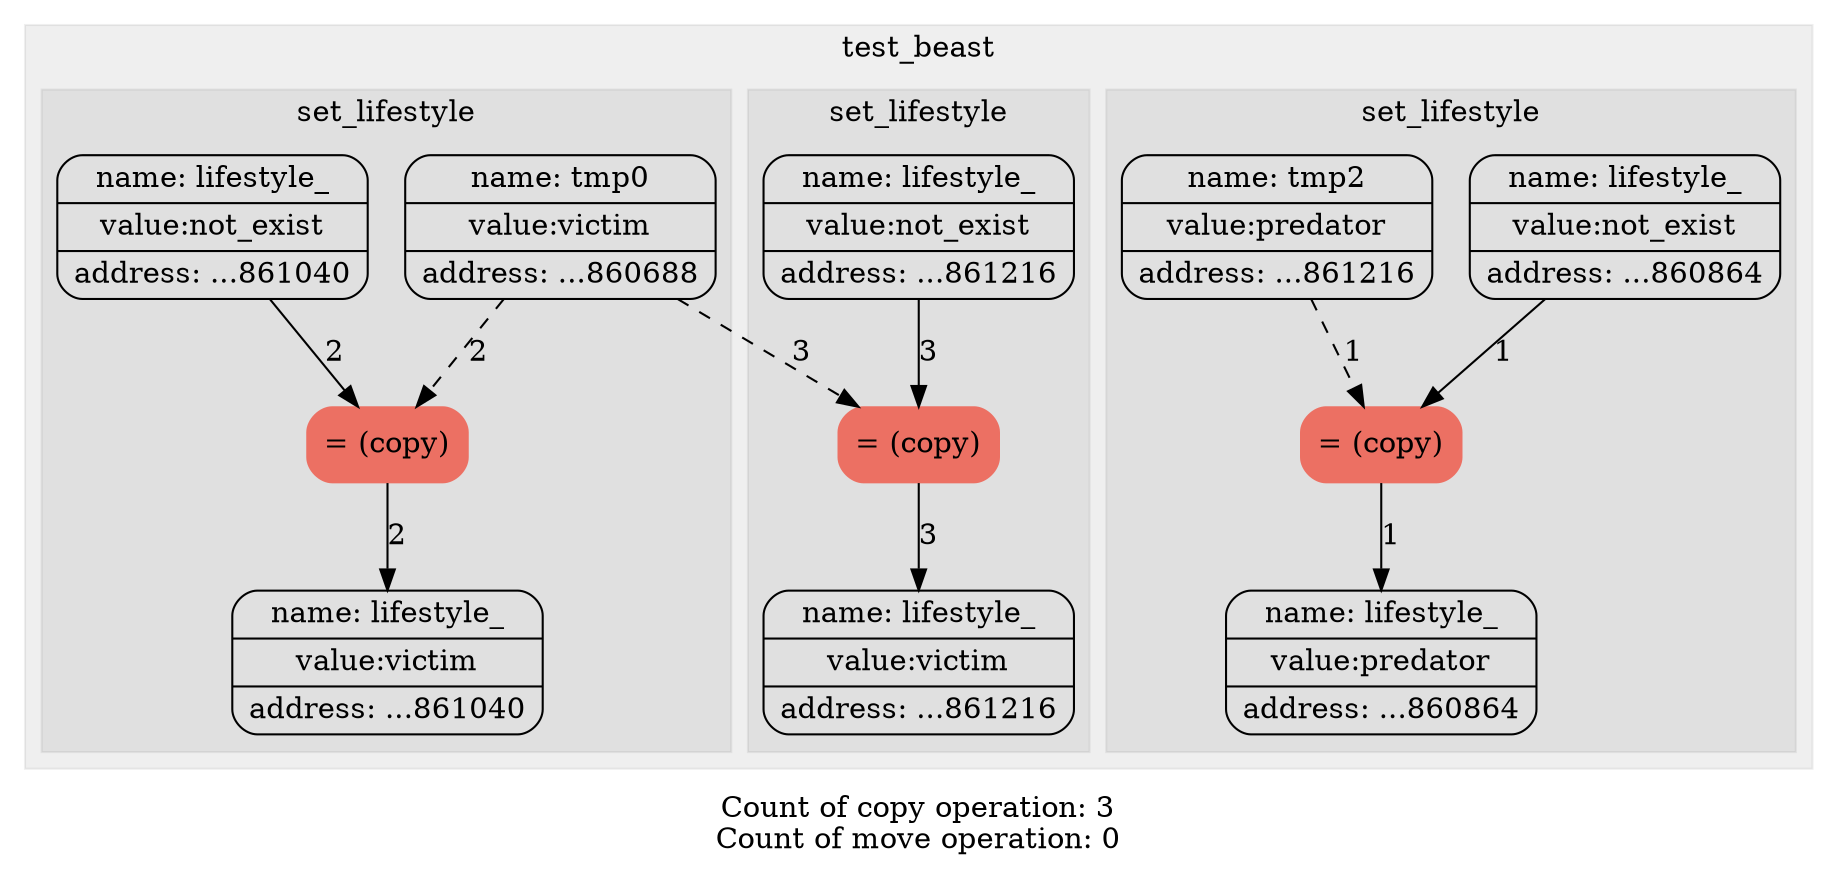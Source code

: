 digraph G{
trankdir=HR;
node[shape=Mrecord];

subgraph "cluster_0" {
label = test_beast;
style = filled
color = "#00000010";
1[label="{ {name: tmp0} | {value:victim} | {address: ...860688}} " color=""style=""fontcolor=""];
2[label="{ {name: tmp1} | {value:not_exist} | {address: ...860864}} " color=""style=""fontcolor=""];
2[label="{ {name: lifestyle_} | {value:not_exist} | {address: ...860864}} " color=""style=""fontcolor=""];
3[label="{ {name: tmp2} | {value:predator} | {address: ...861216}} " color=""style=""fontcolor=""];
subgraph "cluster_1" {
label = set_lifestyle;
style = filled
color = "#00000010";
4[label = "= (copy)" color = "#EC7063" style = "filled" fontcolor = "" ];
edge[style = "" color = ""label = "1"fontcolor = ""]2->4;
edge[style = "dashed" color = ""label = "1"fontcolor = ""]3->4;
5[label="{ {name: lifestyle_} | {value:predator} | {address: ...860864}} " color=""style=""fontcolor=""];
edge[style = "" color = ""label = "1"fontcolor = ""]4->5;
}
6[label="{ {name: tmp3} | {value:not_exist} | {address: ...861040}} " color=""style=""fontcolor=""];
6[label="{ {name: lifestyle_} | {value:not_exist} | {address: ...861040}} " color=""style=""fontcolor=""];
subgraph "cluster_2" {
label = set_lifestyle;
style = filled
color = "#00000010";
7[label = "= (copy)" color = "#EC7063" style = "filled" fontcolor = "" ];
edge[style = "" color = ""label = "2"fontcolor = ""]6->7;
edge[style = "dashed" color = ""label = "2"fontcolor = ""]1->7;
8[label="{ {name: lifestyle_} | {value:victim} | {address: ...861040}} " color=""style=""fontcolor=""];
edge[style = "" color = ""label = "2"fontcolor = ""]7->8;
}
9[label="{ {name: tmp4} | {value:not_exist} | {address: ...861216}} " color=""style=""fontcolor=""];
9[label="{ {name: lifestyle_} | {value:not_exist} | {address: ...861216}} " color=""style=""fontcolor=""];
subgraph "cluster_3" {
label = set_lifestyle;
style = filled
color = "#00000010";
10[label = "= (copy)" color = "#EC7063" style = "filled" fontcolor = "" ];
edge[style = "" color = ""label = "3"fontcolor = ""]9->10;
edge[style = "dashed" color = ""label = "3"fontcolor = ""]1->10;
11[label="{ {name: lifestyle_} | {value:victim} | {address: ...861216}} " color=""style=""fontcolor=""];
edge[style = "" color = ""label = "3"fontcolor = ""]10->11;
}
}
label="Count of copy operation: 3
Count of move operation: 0"}